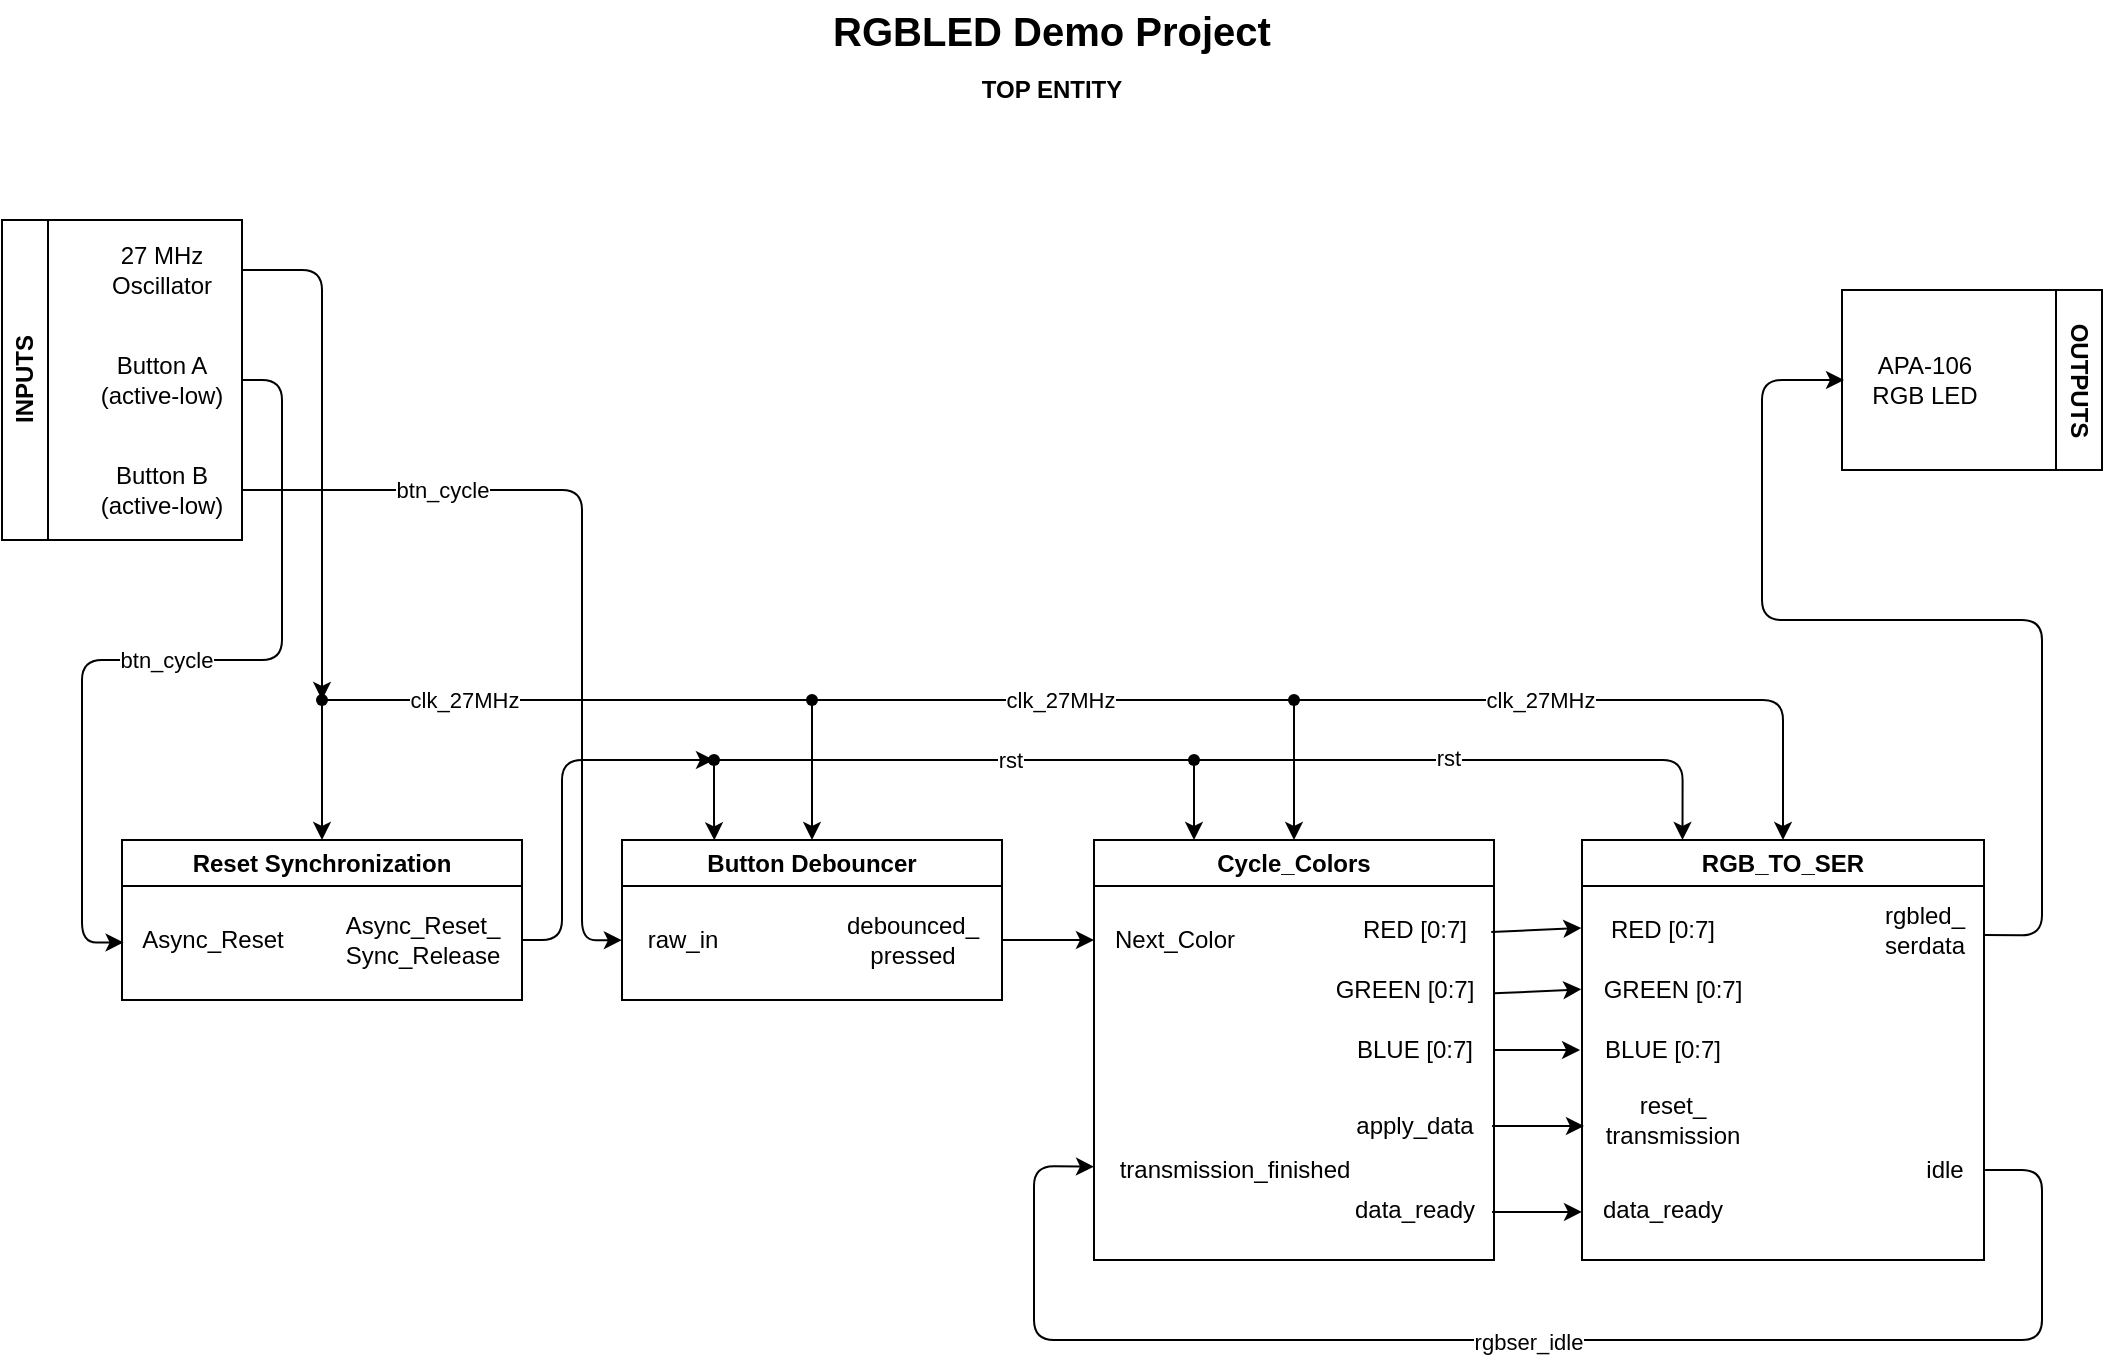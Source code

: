 <mxfile version="24.7.8" pages="2">
  <diagram name="Overview" id="TZPCC3-No-jTuxh3YWB2">
    <mxGraphModel dx="1885" dy="1131" grid="1" gridSize="10" guides="1" tooltips="1" connect="1" arrows="1" fold="1" page="1" pageScale="1" pageWidth="1169" pageHeight="827" math="0" shadow="0">
      <root>
        <mxCell id="0" />
        <mxCell id="1" parent="0" />
        <mxCell id="6H87eQIxSekjKdYWhaN0-1" value="RGB_TO_SER" style="swimlane;whiteSpace=wrap;html=1;" parent="1" vertex="1">
          <mxGeometry x="850" y="470" width="201" height="210" as="geometry">
            <mxRectangle x="414" y="250" width="120" height="30" as="alternateBounds" />
          </mxGeometry>
        </mxCell>
        <mxCell id="6H87eQIxSekjKdYWhaN0-2" value="RED [0:7]" style="text;html=1;align=center;verticalAlign=middle;resizable=0;points=[];autosize=1;strokeColor=none;fillColor=none;labelPosition=center;verticalLabelPosition=middle;textDirection=ltr;" parent="6H87eQIxSekjKdYWhaN0-1" vertex="1">
          <mxGeometry y="30" width="80" height="30" as="geometry" />
        </mxCell>
        <mxCell id="6H87eQIxSekjKdYWhaN0-3" value="GREEN [0:7]" style="text;html=1;align=center;verticalAlign=middle;resizable=0;points=[];autosize=1;strokeColor=none;fillColor=none;labelPosition=center;verticalLabelPosition=middle;textDirection=ltr;" parent="6H87eQIxSekjKdYWhaN0-1" vertex="1">
          <mxGeometry y="60" width="90" height="30" as="geometry" />
        </mxCell>
        <mxCell id="6H87eQIxSekjKdYWhaN0-4" value="BLUE [0:7]" style="text;html=1;align=center;verticalAlign=middle;resizable=0;points=[];autosize=1;strokeColor=none;fillColor=none;labelPosition=center;verticalLabelPosition=middle;textDirection=ltr;" parent="6H87eQIxSekjKdYWhaN0-1" vertex="1">
          <mxGeometry y="90" width="80" height="30" as="geometry" />
        </mxCell>
        <mxCell id="6H87eQIxSekjKdYWhaN0-5" value="idle" style="text;html=1;align=center;verticalAlign=middle;resizable=0;points=[];autosize=1;strokeColor=none;fillColor=none;" parent="6H87eQIxSekjKdYWhaN0-1" vertex="1">
          <mxGeometry x="161" y="150" width="40" height="30" as="geometry" />
        </mxCell>
        <mxCell id="6H87eQIxSekjKdYWhaN0-8" value="rgbled_&lt;br&gt;serdata" style="text;html=1;align=center;verticalAlign=middle;resizable=0;points=[];autosize=1;strokeColor=none;fillColor=none;" parent="6H87eQIxSekjKdYWhaN0-1" vertex="1">
          <mxGeometry x="141" y="25" width="60" height="40" as="geometry" />
        </mxCell>
        <mxCell id="6H87eQIxSekjKdYWhaN0-9" value="data_ready" style="text;html=1;align=center;verticalAlign=middle;resizable=0;points=[];autosize=1;strokeColor=none;fillColor=none;" parent="6H87eQIxSekjKdYWhaN0-1" vertex="1">
          <mxGeometry y="170" width="80" height="30" as="geometry" />
        </mxCell>
        <mxCell id="6H87eQIxSekjKdYWhaN0-18" value="reset_&lt;br&gt;transmission" style="text;html=1;align=center;verticalAlign=middle;resizable=0;points=[];autosize=1;strokeColor=none;fillColor=none;" parent="6H87eQIxSekjKdYWhaN0-1" vertex="1">
          <mxGeometry y="120" width="90" height="40" as="geometry" />
        </mxCell>
        <mxCell id="6H87eQIxSekjKdYWhaN0-11" value="" style="endArrow=classic;html=1;rounded=1;exitX=1.014;exitY=0.5;exitDx=0;exitDy=0;exitPerimeter=0;curved=0;entryX=0;entryY=0.444;entryDx=0;entryDy=0;entryPerimeter=0;" parent="1" source="6H87eQIxSekjKdYWhaN0-5" target="6H87eQIxSekjKdYWhaN0-20" edge="1">
          <mxGeometry width="50" height="50" relative="1" as="geometry">
            <mxPoint x="814" y="760" as="sourcePoint" />
            <mxPoint x="530" y="650" as="targetPoint" />
            <Array as="points">
              <mxPoint x="1080" y="635" />
              <mxPoint x="1080" y="720" />
              <mxPoint x="790" y="720" />
              <mxPoint x="576" y="720" />
              <mxPoint x="576" y="633" />
            </Array>
          </mxGeometry>
        </mxCell>
        <mxCell id="7Y_VkizRy4jslFJqb90A-33" value="rgbser_idle" style="edgeLabel;html=1;align=center;verticalAlign=middle;resizable=0;points=[];" parent="6H87eQIxSekjKdYWhaN0-11" vertex="1" connectable="0">
          <mxGeometry x="0.009" y="1" relative="1" as="geometry">
            <mxPoint as="offset" />
          </mxGeometry>
        </mxCell>
        <mxCell id="6H87eQIxSekjKdYWhaN0-12" value="Cycle_Colors" style="swimlane;whiteSpace=wrap;html=1;" parent="1" vertex="1">
          <mxGeometry x="606" y="470" width="200" height="210" as="geometry" />
        </mxCell>
        <mxCell id="6H87eQIxSekjKdYWhaN0-14" value="RED [0:7]" style="text;html=1;align=center;verticalAlign=middle;resizable=0;points=[];autosize=1;strokeColor=none;fillColor=none;labelPosition=center;verticalLabelPosition=middle;textDirection=ltr;" parent="6H87eQIxSekjKdYWhaN0-12" vertex="1">
          <mxGeometry x="120" y="30" width="80" height="30" as="geometry" />
        </mxCell>
        <mxCell id="6H87eQIxSekjKdYWhaN0-15" value="GREEN [0:7]" style="text;html=1;align=center;verticalAlign=middle;resizable=0;points=[];autosize=1;strokeColor=none;fillColor=none;labelPosition=center;verticalLabelPosition=middle;textDirection=ltr;" parent="6H87eQIxSekjKdYWhaN0-12" vertex="1">
          <mxGeometry x="110" y="60" width="90" height="30" as="geometry" />
        </mxCell>
        <mxCell id="6H87eQIxSekjKdYWhaN0-16" value="BLUE [0:7]" style="text;html=1;align=center;verticalAlign=middle;resizable=0;points=[];autosize=1;strokeColor=none;fillColor=none;labelPosition=center;verticalLabelPosition=middle;textDirection=ltr;" parent="6H87eQIxSekjKdYWhaN0-12" vertex="1">
          <mxGeometry x="120" y="90" width="80" height="30" as="geometry" />
        </mxCell>
        <mxCell id="6H87eQIxSekjKdYWhaN0-20" value="transmission_finished" style="text;html=1;align=center;verticalAlign=middle;resizable=0;points=[];autosize=1;strokeColor=none;fillColor=none;" parent="6H87eQIxSekjKdYWhaN0-12" vertex="1">
          <mxGeometry y="150" width="140" height="30" as="geometry" />
        </mxCell>
        <mxCell id="6H87eQIxSekjKdYWhaN0-22" value="data_ready" style="text;html=1;align=center;verticalAlign=middle;resizable=0;points=[];autosize=1;strokeColor=none;fillColor=none;" parent="6H87eQIxSekjKdYWhaN0-12" vertex="1">
          <mxGeometry x="120" y="170" width="80" height="30" as="geometry" />
        </mxCell>
        <mxCell id="6H87eQIxSekjKdYWhaN0-21" value="apply_data" style="text;html=1;align=center;verticalAlign=middle;resizable=0;points=[];autosize=1;strokeColor=none;fillColor=none;" parent="6H87eQIxSekjKdYWhaN0-12" vertex="1">
          <mxGeometry x="120" y="128" width="80" height="30" as="geometry" />
        </mxCell>
        <mxCell id="6H87eQIxSekjKdYWhaN0-28" value="Next_Color" style="text;html=1;align=center;verticalAlign=middle;resizable=0;points=[];autosize=1;strokeColor=none;fillColor=none;" parent="6H87eQIxSekjKdYWhaN0-12" vertex="1">
          <mxGeometry y="35" width="80" height="30" as="geometry" />
        </mxCell>
        <mxCell id="6H87eQIxSekjKdYWhaN0-23" value="" style="endArrow=classic;html=1;rounded=0;exitX=0.988;exitY=0.5;exitDx=0;exitDy=0;exitPerimeter=0;entryX=0.011;entryY=0.575;entryDx=0;entryDy=0;entryPerimeter=0;" parent="1" source="6H87eQIxSekjKdYWhaN0-21" target="6H87eQIxSekjKdYWhaN0-18" edge="1">
          <mxGeometry width="50" height="50" relative="1" as="geometry">
            <mxPoint x="784" y="640" as="sourcePoint" />
            <mxPoint x="834" y="590" as="targetPoint" />
          </mxGeometry>
        </mxCell>
        <mxCell id="6H87eQIxSekjKdYWhaN0-24" value="" style="endArrow=classic;html=1;rounded=0;exitX=0.988;exitY=0.533;exitDx=0;exitDy=0;exitPerimeter=0;entryX=0;entryY=0.533;entryDx=0;entryDy=0;entryPerimeter=0;" parent="1" source="6H87eQIxSekjKdYWhaN0-22" target="6H87eQIxSekjKdYWhaN0-9" edge="1">
          <mxGeometry width="50" height="50" relative="1" as="geometry">
            <mxPoint x="784" y="640" as="sourcePoint" />
            <mxPoint x="834" y="590" as="targetPoint" />
          </mxGeometry>
        </mxCell>
        <mxCell id="6H87eQIxSekjKdYWhaN0-25" value="" style="endArrow=classic;html=1;rounded=0;exitX=1;exitY=0.5;exitDx=0;exitDy=0;exitPerimeter=0;entryX=-0.012;entryY=0.5;entryDx=0;entryDy=0;entryPerimeter=0;" parent="1" source="6H87eQIxSekjKdYWhaN0-16" target="6H87eQIxSekjKdYWhaN0-4" edge="1">
          <mxGeometry width="50" height="50" relative="1" as="geometry">
            <mxPoint x="784" y="640" as="sourcePoint" />
            <mxPoint x="834" y="590" as="targetPoint" />
          </mxGeometry>
        </mxCell>
        <mxCell id="6H87eQIxSekjKdYWhaN0-42" value="RGBLED Demo Project" style="text;html=1;align=center;verticalAlign=middle;whiteSpace=wrap;rounded=0;fontSize=20;fontStyle=1" parent="1" vertex="1">
          <mxGeometry x="385" y="50" width="400" height="30" as="geometry" />
        </mxCell>
        <mxCell id="4IcSpwUlbW-wlwJOj5Vf-1" value="TOP ENTITY" style="text;html=1;align=center;verticalAlign=middle;whiteSpace=wrap;rounded=0;fontStyle=1" parent="1" vertex="1">
          <mxGeometry x="525" y="80" width="120" height="30" as="geometry" />
        </mxCell>
        <mxCell id="4IcSpwUlbW-wlwJOj5Vf-6" value="Reset Synchronization" style="swimlane;whiteSpace=wrap;html=1;" parent="1" vertex="1">
          <mxGeometry x="120" y="470" width="200" height="80" as="geometry" />
        </mxCell>
        <mxCell id="4IcSpwUlbW-wlwJOj5Vf-7" value="Async_Reset_&lt;br&gt;Sync_Release" style="text;html=1;align=center;verticalAlign=middle;resizable=0;points=[];autosize=1;strokeColor=none;fillColor=none;" parent="4IcSpwUlbW-wlwJOj5Vf-6" vertex="1">
          <mxGeometry x="100" y="30" width="100" height="40" as="geometry" />
        </mxCell>
        <mxCell id="4IcSpwUlbW-wlwJOj5Vf-8" value="Async_Reset" style="text;html=1;align=center;verticalAlign=middle;resizable=0;points=[];autosize=1;strokeColor=none;fillColor=none;" parent="4IcSpwUlbW-wlwJOj5Vf-6" vertex="1">
          <mxGeometry y="35" width="90" height="30" as="geometry" />
        </mxCell>
        <mxCell id="4IcSpwUlbW-wlwJOj5Vf-9" value="Button Debouncer" style="swimlane;whiteSpace=wrap;html=1;" parent="1" vertex="1">
          <mxGeometry x="370" y="470" width="190" height="80" as="geometry" />
        </mxCell>
        <mxCell id="7Y_VkizRy4jslFJqb90A-3" value="raw_in" style="text;html=1;align=center;verticalAlign=middle;resizable=0;points=[];autosize=1;strokeColor=none;fillColor=none;" parent="4IcSpwUlbW-wlwJOj5Vf-9" vertex="1">
          <mxGeometry y="35" width="60" height="30" as="geometry" />
        </mxCell>
        <mxCell id="7Y_VkizRy4jslFJqb90A-4" value="debounced_&lt;br&gt;pressed" style="text;html=1;align=center;verticalAlign=middle;resizable=0;points=[];autosize=1;strokeColor=none;fillColor=none;" parent="4IcSpwUlbW-wlwJOj5Vf-9" vertex="1">
          <mxGeometry x="100" y="30" width="90" height="40" as="geometry" />
        </mxCell>
        <mxCell id="4IcSpwUlbW-wlwJOj5Vf-12" value="" style="endArrow=classic;html=1;rounded=0;exitX=0.983;exitY=0.533;exitDx=0;exitDy=0;exitPerimeter=0;entryX=-0.004;entryY=0.467;entryDx=0;entryDy=0;entryPerimeter=0;" parent="1" source="6H87eQIxSekjKdYWhaN0-14" target="6H87eQIxSekjKdYWhaN0-2" edge="1">
          <mxGeometry width="50" height="50" relative="1" as="geometry">
            <mxPoint x="840" y="420" as="sourcePoint" />
            <mxPoint x="890" y="370" as="targetPoint" />
          </mxGeometry>
        </mxCell>
        <mxCell id="4IcSpwUlbW-wlwJOj5Vf-13" value="" style="endArrow=classic;html=1;rounded=0;exitX=1;exitY=0.556;exitDx=0;exitDy=0;exitPerimeter=0;entryX=-0.004;entryY=0.489;entryDx=0;entryDy=0;entryPerimeter=0;" parent="1" source="6H87eQIxSekjKdYWhaN0-15" target="6H87eQIxSekjKdYWhaN0-3" edge="1">
          <mxGeometry width="50" height="50" relative="1" as="geometry">
            <mxPoint x="840" y="420" as="sourcePoint" />
            <mxPoint x="890" y="370" as="targetPoint" />
          </mxGeometry>
        </mxCell>
        <mxCell id="4IcSpwUlbW-wlwJOj5Vf-18" value="" style="edgeStyle=orthogonalEdgeStyle;rounded=0;orthogonalLoop=1;jettySize=auto;html=1;entryX=0.5;entryY=0;entryDx=0;entryDy=0;" parent="1" source="4IcSpwUlbW-wlwJOj5Vf-14" target="4IcSpwUlbW-wlwJOj5Vf-6" edge="1">
          <mxGeometry relative="1" as="geometry" />
        </mxCell>
        <mxCell id="4IcSpwUlbW-wlwJOj5Vf-14" value="" style="shape=waypoint;sketch=0;fillStyle=solid;size=6;pointerEvents=1;points=[];fillColor=none;resizable=0;rotatable=0;perimeter=centerPerimeter;snapToPoint=1;" parent="1" vertex="1">
          <mxGeometry x="210" y="390" width="20" height="20" as="geometry" />
        </mxCell>
        <mxCell id="o_4VZ-dX7rmtP_VR1m0U-1" style="edgeStyle=orthogonalEdgeStyle;rounded=0;orthogonalLoop=1;jettySize=auto;html=1;" edge="1" parent="1" source="7Y_VkizRy4jslFJqb90A-4" target="6H87eQIxSekjKdYWhaN0-28">
          <mxGeometry relative="1" as="geometry" />
        </mxCell>
        <mxCell id="o_4VZ-dX7rmtP_VR1m0U-15" style="edgeStyle=orthogonalEdgeStyle;rounded=0;orthogonalLoop=1;jettySize=auto;html=1;entryX=0.5;entryY=0;entryDx=0;entryDy=0;" edge="1" parent="1" source="o_4VZ-dX7rmtP_VR1m0U-2" target="4IcSpwUlbW-wlwJOj5Vf-9">
          <mxGeometry relative="1" as="geometry" />
        </mxCell>
        <mxCell id="o_4VZ-dX7rmtP_VR1m0U-2" value="" style="shape=waypoint;sketch=0;fillStyle=solid;size=6;pointerEvents=1;points=[];fillColor=none;resizable=0;rotatable=0;perimeter=centerPerimeter;snapToPoint=1;" vertex="1" parent="1">
          <mxGeometry x="455" y="390" width="20" height="20" as="geometry" />
        </mxCell>
        <mxCell id="o_4VZ-dX7rmtP_VR1m0U-14" style="edgeStyle=orthogonalEdgeStyle;rounded=0;orthogonalLoop=1;jettySize=auto;html=1;entryX=0.5;entryY=0;entryDx=0;entryDy=0;" edge="1" parent="1" source="o_4VZ-dX7rmtP_VR1m0U-5" target="6H87eQIxSekjKdYWhaN0-12">
          <mxGeometry relative="1" as="geometry" />
        </mxCell>
        <mxCell id="o_4VZ-dX7rmtP_VR1m0U-22" style="edgeStyle=orthogonalEdgeStyle;rounded=1;orthogonalLoop=1;jettySize=auto;html=1;entryX=0.5;entryY=0;entryDx=0;entryDy=0;curved=0;" edge="1" parent="1" source="o_4VZ-dX7rmtP_VR1m0U-5" target="6H87eQIxSekjKdYWhaN0-1">
          <mxGeometry relative="1" as="geometry">
            <Array as="points">
              <mxPoint x="950" y="400" />
            </Array>
          </mxGeometry>
        </mxCell>
        <mxCell id="o_4VZ-dX7rmtP_VR1m0U-26" value="clk_27MHz" style="edgeLabel;html=1;align=center;verticalAlign=middle;resizable=0;points=[];" vertex="1" connectable="0" parent="o_4VZ-dX7rmtP_VR1m0U-22">
          <mxGeometry x="-0.217" relative="1" as="geometry">
            <mxPoint as="offset" />
          </mxGeometry>
        </mxCell>
        <mxCell id="o_4VZ-dX7rmtP_VR1m0U-5" value="" style="shape=waypoint;sketch=0;fillStyle=solid;size=6;pointerEvents=1;points=[];fillColor=none;resizable=0;rotatable=0;perimeter=centerPerimeter;snapToPoint=1;" vertex="1" parent="1">
          <mxGeometry x="696" y="390" width="20" height="20" as="geometry" />
        </mxCell>
        <mxCell id="o_4VZ-dX7rmtP_VR1m0U-9" value="" style="endArrow=none;html=1;rounded=0;exitX=0.7;exitY=0.5;exitDx=0;exitDy=0;exitPerimeter=0;entryX=0.33;entryY=0.46;entryDx=0;entryDy=0;entryPerimeter=0;" edge="1" parent="1" source="4IcSpwUlbW-wlwJOj5Vf-14" target="o_4VZ-dX7rmtP_VR1m0U-2">
          <mxGeometry width="50" height="50" relative="1" as="geometry">
            <mxPoint x="186" y="450" as="sourcePoint" />
            <mxPoint x="236" y="400" as="targetPoint" />
          </mxGeometry>
        </mxCell>
        <mxCell id="o_4VZ-dX7rmtP_VR1m0U-24" value="clk_27MHz" style="edgeLabel;html=1;align=center;verticalAlign=middle;resizable=0;points=[];" vertex="1" connectable="0" parent="o_4VZ-dX7rmtP_VR1m0U-9">
          <mxGeometry x="-0.073" y="-1" relative="1" as="geometry">
            <mxPoint x="-43" y="-1" as="offset" />
          </mxGeometry>
        </mxCell>
        <mxCell id="o_4VZ-dX7rmtP_VR1m0U-10" value="" style="endArrow=none;html=1;rounded=0;entryX=0.621;entryY=0.279;entryDx=0;entryDy=0;entryPerimeter=0;" edge="1" parent="1" source="o_4VZ-dX7rmtP_VR1m0U-2" target="o_4VZ-dX7rmtP_VR1m0U-5">
          <mxGeometry width="50" height="50" relative="1" as="geometry">
            <mxPoint x="576" y="450" as="sourcePoint" />
            <mxPoint x="626" y="400" as="targetPoint" />
          </mxGeometry>
        </mxCell>
        <mxCell id="o_4VZ-dX7rmtP_VR1m0U-25" value="clk" style="edgeLabel;html=1;align=center;verticalAlign=middle;resizable=0;points=[];" vertex="1" connectable="0" parent="o_4VZ-dX7rmtP_VR1m0U-10">
          <mxGeometry x="0.001" relative="1" as="geometry">
            <mxPoint as="offset" />
          </mxGeometry>
        </mxCell>
        <mxCell id="o_4VZ-dX7rmtP_VR1m0U-49" value="clk_27MHz" style="edgeLabel;html=1;align=center;verticalAlign=middle;resizable=0;points=[];" vertex="1" connectable="0" parent="o_4VZ-dX7rmtP_VR1m0U-10">
          <mxGeometry x="0.024" relative="1" as="geometry">
            <mxPoint as="offset" />
          </mxGeometry>
        </mxCell>
        <mxCell id="o_4VZ-dX7rmtP_VR1m0U-16" value="INPUTS" style="swimlane;horizontal=0;whiteSpace=wrap;html=1;" vertex="1" parent="1">
          <mxGeometry x="60" y="160" width="120" height="160" as="geometry" />
        </mxCell>
        <mxCell id="o_4VZ-dX7rmtP_VR1m0U-17" value="27 MHz&lt;br&gt;Oscillator" style="text;html=1;align=center;verticalAlign=middle;whiteSpace=wrap;rounded=0;" vertex="1" parent="o_4VZ-dX7rmtP_VR1m0U-16">
          <mxGeometry x="40" y="10" width="80" height="30" as="geometry" />
        </mxCell>
        <mxCell id="o_4VZ-dX7rmtP_VR1m0U-18" value="Button B&lt;br&gt;(active-low)" style="text;html=1;align=center;verticalAlign=middle;whiteSpace=wrap;rounded=0;" vertex="1" parent="o_4VZ-dX7rmtP_VR1m0U-16">
          <mxGeometry x="40" y="120" width="80" height="30" as="geometry" />
        </mxCell>
        <mxCell id="o_4VZ-dX7rmtP_VR1m0U-19" value="Button A&lt;br&gt;(active-low)" style="text;html=1;align=center;verticalAlign=middle;whiteSpace=wrap;rounded=0;" vertex="1" parent="o_4VZ-dX7rmtP_VR1m0U-16">
          <mxGeometry x="40" y="65" width="80" height="30" as="geometry" />
        </mxCell>
        <mxCell id="o_4VZ-dX7rmtP_VR1m0U-20" value="OUTPUTS" style="swimlane;horizontal=0;whiteSpace=wrap;html=1;rotation=-180;" vertex="1" parent="1">
          <mxGeometry x="980" y="195" width="130" height="90" as="geometry" />
        </mxCell>
        <mxCell id="o_4VZ-dX7rmtP_VR1m0U-21" value="APA-106&lt;br&gt;RGB LED" style="text;html=1;align=center;verticalAlign=middle;resizable=0;points=[];autosize=1;strokeColor=none;fillColor=none;" vertex="1" parent="o_4VZ-dX7rmtP_VR1m0U-20">
          <mxGeometry x="1" y="25" width="80" height="40" as="geometry" />
        </mxCell>
        <mxCell id="o_4VZ-dX7rmtP_VR1m0U-23" style="edgeStyle=orthogonalEdgeStyle;rounded=1;orthogonalLoop=1;jettySize=auto;html=1;endArrow=classic;endFill=1;curved=0;" edge="1" parent="1" source="4IcSpwUlbW-wlwJOj5Vf-7" target="o_4VZ-dX7rmtP_VR1m0U-30">
          <mxGeometry relative="1" as="geometry">
            <mxPoint x="346" y="440" as="targetPoint" />
            <Array as="points">
              <mxPoint x="340" y="520" />
              <mxPoint x="340" y="430" />
            </Array>
          </mxGeometry>
        </mxCell>
        <mxCell id="o_4VZ-dX7rmtP_VR1m0U-34" style="edgeStyle=orthogonalEdgeStyle;rounded=0;orthogonalLoop=1;jettySize=auto;html=1;endArrow=none;endFill=0;" edge="1" parent="1" source="o_4VZ-dX7rmtP_VR1m0U-30" target="o_4VZ-dX7rmtP_VR1m0U-35">
          <mxGeometry relative="1" as="geometry">
            <mxPoint x="546.0" y="430" as="targetPoint" />
          </mxGeometry>
        </mxCell>
        <mxCell id="o_4VZ-dX7rmtP_VR1m0U-41" value="rst" style="edgeLabel;html=1;align=center;verticalAlign=middle;resizable=0;points=[];" vertex="1" connectable="0" parent="o_4VZ-dX7rmtP_VR1m0U-34">
          <mxGeometry x="0.235" relative="1" as="geometry">
            <mxPoint as="offset" />
          </mxGeometry>
        </mxCell>
        <mxCell id="o_4VZ-dX7rmtP_VR1m0U-30" value="" style="shape=waypoint;sketch=0;fillStyle=solid;size=6;pointerEvents=1;points=[];fillColor=none;resizable=0;rotatable=0;perimeter=centerPerimeter;snapToPoint=1;" vertex="1" parent="1">
          <mxGeometry x="406" y="420" width="20" height="20" as="geometry" />
        </mxCell>
        <mxCell id="o_4VZ-dX7rmtP_VR1m0U-31" style="edgeStyle=orthogonalEdgeStyle;rounded=0;orthogonalLoop=1;jettySize=auto;html=1;entryX=0.243;entryY=0.002;entryDx=0;entryDy=0;entryPerimeter=0;" edge="1" parent="1" source="o_4VZ-dX7rmtP_VR1m0U-30" target="4IcSpwUlbW-wlwJOj5Vf-9">
          <mxGeometry relative="1" as="geometry" />
        </mxCell>
        <mxCell id="o_4VZ-dX7rmtP_VR1m0U-36" style="edgeStyle=orthogonalEdgeStyle;rounded=0;orthogonalLoop=1;jettySize=auto;html=1;entryX=0.25;entryY=0;entryDx=0;entryDy=0;" edge="1" parent="1" source="o_4VZ-dX7rmtP_VR1m0U-35" target="6H87eQIxSekjKdYWhaN0-12">
          <mxGeometry relative="1" as="geometry" />
        </mxCell>
        <mxCell id="o_4VZ-dX7rmtP_VR1m0U-40" style="edgeStyle=orthogonalEdgeStyle;rounded=1;orthogonalLoop=1;jettySize=auto;html=1;entryX=0.25;entryY=0;entryDx=0;entryDy=0;curved=0;" edge="1" parent="1" source="o_4VZ-dX7rmtP_VR1m0U-35" target="6H87eQIxSekjKdYWhaN0-1">
          <mxGeometry relative="1" as="geometry" />
        </mxCell>
        <mxCell id="o_4VZ-dX7rmtP_VR1m0U-42" value="rst" style="edgeLabel;html=1;align=center;verticalAlign=middle;resizable=0;points=[];" vertex="1" connectable="0" parent="o_4VZ-dX7rmtP_VR1m0U-40">
          <mxGeometry x="-0.108" y="1" relative="1" as="geometry">
            <mxPoint as="offset" />
          </mxGeometry>
        </mxCell>
        <mxCell id="o_4VZ-dX7rmtP_VR1m0U-35" value="" style="shape=waypoint;sketch=0;fillStyle=solid;size=6;pointerEvents=1;points=[];fillColor=none;resizable=0;rotatable=0;perimeter=centerPerimeter;snapToPoint=1;" vertex="1" parent="1">
          <mxGeometry x="646" y="420" width="20" height="20" as="geometry" />
        </mxCell>
        <mxCell id="o_4VZ-dX7rmtP_VR1m0U-44" style="edgeStyle=orthogonalEdgeStyle;rounded=1;orthogonalLoop=1;jettySize=auto;html=1;exitX=1;exitY=0.564;exitDx=0;exitDy=0;exitPerimeter=0;curved=0;" edge="1" parent="1" source="6H87eQIxSekjKdYWhaN0-8" target="o_4VZ-dX7rmtP_VR1m0U-21">
          <mxGeometry relative="1" as="geometry">
            <Array as="points">
              <mxPoint x="1080" y="518" />
              <mxPoint x="1080" y="360" />
              <mxPoint x="940" y="360" />
              <mxPoint x="940" y="240" />
            </Array>
          </mxGeometry>
        </mxCell>
        <mxCell id="o_4VZ-dX7rmtP_VR1m0U-45" style="edgeStyle=orthogonalEdgeStyle;rounded=1;orthogonalLoop=1;jettySize=auto;html=1;entryX=0.009;entryY=0.541;entryDx=0;entryDy=0;entryPerimeter=0;exitX=1;exitY=0.5;exitDx=0;exitDy=0;curved=0;" edge="1" parent="1" source="o_4VZ-dX7rmtP_VR1m0U-19" target="4IcSpwUlbW-wlwJOj5Vf-8">
          <mxGeometry relative="1" as="geometry" />
        </mxCell>
        <mxCell id="o_4VZ-dX7rmtP_VR1m0U-48" value="btn_cycle" style="edgeLabel;html=1;align=center;verticalAlign=middle;resizable=0;points=[];" vertex="1" connectable="0" parent="o_4VZ-dX7rmtP_VR1m0U-45">
          <mxGeometry x="0.035" relative="1" as="geometry">
            <mxPoint as="offset" />
          </mxGeometry>
        </mxCell>
        <mxCell id="o_4VZ-dX7rmtP_VR1m0U-46" style="edgeStyle=orthogonalEdgeStyle;rounded=1;orthogonalLoop=1;jettySize=auto;html=1;entryX=-0.001;entryY=0.503;entryDx=0;entryDy=0;entryPerimeter=0;curved=0;" edge="1" parent="1" source="o_4VZ-dX7rmtP_VR1m0U-18" target="7Y_VkizRy4jslFJqb90A-3">
          <mxGeometry relative="1" as="geometry">
            <Array as="points">
              <mxPoint x="350" y="295" />
              <mxPoint x="350" y="520" />
            </Array>
          </mxGeometry>
        </mxCell>
        <mxCell id="o_4VZ-dX7rmtP_VR1m0U-47" value="btn_cycle" style="edgeLabel;html=1;align=center;verticalAlign=middle;resizable=0;points=[];" vertex="1" connectable="0" parent="o_4VZ-dX7rmtP_VR1m0U-46">
          <mxGeometry x="-0.629" relative="1" as="geometry">
            <mxPoint x="23" as="offset" />
          </mxGeometry>
        </mxCell>
        <mxCell id="o_4VZ-dX7rmtP_VR1m0U-43" style="edgeStyle=orthogonalEdgeStyle;rounded=1;orthogonalLoop=1;jettySize=auto;html=1;curved=0;entryX=0.389;entryY=0.402;entryDx=0;entryDy=0;entryPerimeter=0;" edge="1" parent="1" source="o_4VZ-dX7rmtP_VR1m0U-17" target="4IcSpwUlbW-wlwJOj5Vf-14">
          <mxGeometry relative="1" as="geometry">
            <mxPoint x="200" y="400" as="targetPoint" />
          </mxGeometry>
        </mxCell>
      </root>
    </mxGraphModel>
  </diagram>
  <diagram id="5EajsLjRlOHM1Ikdp5V-" name="ASMD-Chart RGB_TO_SER">
    <mxGraphModel dx="956" dy="589" grid="1" gridSize="10" guides="1" tooltips="1" connect="1" arrows="1" fold="1" page="1" pageScale="1" pageWidth="827" pageHeight="1169" math="0" shadow="0">
      <root>
        <mxCell id="0" />
        <mxCell id="1" parent="0" />
        <mxCell id="UJ3b-ZAL2JLB19XaS6m1-1" value="" style="swimlane;startSize=0;" parent="1" vertex="1">
          <mxGeometry x="100" y="280" width="320" height="290" as="geometry" />
        </mxCell>
        <mxCell id="UJ3b-ZAL2JLB19XaS6m1-2" value="" style="edgeStyle=orthogonalEdgeStyle;rounded=0;orthogonalLoop=1;jettySize=auto;html=1;" parent="UJ3b-ZAL2JLB19XaS6m1-1" source="UJ3b-ZAL2JLB19XaS6m1-3" target="UJ3b-ZAL2JLB19XaS6m1-6" edge="1">
          <mxGeometry relative="1" as="geometry" />
        </mxCell>
        <mxCell id="UJ3b-ZAL2JLB19XaS6m1-3" value="idle &lt;= 1&#xa;BIT_COUNT ← 23&#xa;rgbled_serdata &lt;= 0" style="rounded=0;whiteSpace=wrap;html=1;" parent="UJ3b-ZAL2JLB19XaS6m1-1" vertex="1">
          <mxGeometry x="20" y="20" width="140" height="50" as="geometry" />
        </mxCell>
        <mxCell id="UJ3b-ZAL2JLB19XaS6m1-4" value="" style="edgeStyle=orthogonalEdgeStyle;rounded=0;orthogonalLoop=1;jettySize=auto;html=1;" parent="UJ3b-ZAL2JLB19XaS6m1-1" source="UJ3b-ZAL2JLB19XaS6m1-6" target="UJ3b-ZAL2JLB19XaS6m1-9" edge="1">
          <mxGeometry relative="1" as="geometry" />
        </mxCell>
        <mxCell id="UJ3b-ZAL2JLB19XaS6m1-5" style="edgeStyle=orthogonalEdgeStyle;rounded=0;orthogonalLoop=1;jettySize=auto;html=1;exitX=1;exitY=0.5;exitDx=0;exitDy=0;entryX=0;entryY=0.5;entryDx=0;entryDy=0;" parent="UJ3b-ZAL2JLB19XaS6m1-1" source="UJ3b-ZAL2JLB19XaS6m1-6" edge="1">
          <mxGeometry relative="1" as="geometry">
            <mxPoint x="190" y="110" as="targetPoint" />
          </mxGeometry>
        </mxCell>
        <mxCell id="UJ3b-ZAL2JLB19XaS6m1-6" value="send_reset&lt;br&gt;= 1?" style="shape=hexagon;perimeter=hexagonPerimeter2;whiteSpace=wrap;html=1;fixedSize=1;" parent="UJ3b-ZAL2JLB19XaS6m1-1" vertex="1">
          <mxGeometry x="20" y="90" width="140" height="40" as="geometry" />
        </mxCell>
        <mxCell id="UJ3b-ZAL2JLB19XaS6m1-7" style="edgeStyle=orthogonalEdgeStyle;rounded=0;orthogonalLoop=1;jettySize=auto;html=1;curved=0;" parent="UJ3b-ZAL2JLB19XaS6m1-1" source="UJ3b-ZAL2JLB19XaS6m1-9" edge="1">
          <mxGeometry relative="1" as="geometry">
            <mxPoint x="90" y="-20" as="targetPoint" />
            <Array as="points">
              <mxPoint x="-20" y="180" />
              <mxPoint x="-20" y="-20" />
            </Array>
          </mxGeometry>
        </mxCell>
        <mxCell id="UJ3b-ZAL2JLB19XaS6m1-8" value="" style="edgeStyle=orthogonalEdgeStyle;rounded=0;orthogonalLoop=1;jettySize=auto;html=1;" parent="UJ3b-ZAL2JLB19XaS6m1-1" source="UJ3b-ZAL2JLB19XaS6m1-9" edge="1">
          <mxGeometry relative="1" as="geometry">
            <mxPoint x="90.029" y="230" as="targetPoint" />
          </mxGeometry>
        </mxCell>
        <mxCell id="UJ3b-ZAL2JLB19XaS6m1-9" value="send_data = 1?" style="shape=hexagon;perimeter=hexagonPerimeter2;whiteSpace=wrap;html=1;fixedSize=1;" parent="UJ3b-ZAL2JLB19XaS6m1-1" vertex="1">
          <mxGeometry x="20" y="160" width="140" height="40" as="geometry" />
        </mxCell>
        <mxCell id="UJ3b-ZAL2JLB19XaS6m1-10" value="F" style="text;html=1;align=center;verticalAlign=middle;resizable=0;points=[];autosize=1;strokeColor=none;fillColor=none;" parent="UJ3b-ZAL2JLB19XaS6m1-1" vertex="1">
          <mxGeometry x="83" y="125" width="30" height="30" as="geometry" />
        </mxCell>
        <mxCell id="UJ3b-ZAL2JLB19XaS6m1-11" value="IDLE" style="text;html=1;align=center;verticalAlign=middle;resizable=0;points=[];autosize=1;strokeColor=none;fillColor=none;fontStyle=2" parent="UJ3b-ZAL2JLB19XaS6m1-1" vertex="1">
          <mxGeometry x="-7" y="-6" width="50" height="30" as="geometry" />
        </mxCell>
        <mxCell id="UJ3b-ZAL2JLB19XaS6m1-12" value="F" style="text;html=1;align=center;verticalAlign=middle;resizable=0;points=[];autosize=1;strokeColor=none;fillColor=none;" parent="UJ3b-ZAL2JLB19XaS6m1-1" vertex="1">
          <mxGeometry x="4" y="157" width="30" height="30" as="geometry" />
        </mxCell>
        <mxCell id="UJ3b-ZAL2JLB19XaS6m1-13" value="T" style="text;html=1;align=center;verticalAlign=middle;resizable=0;points=[];autosize=1;strokeColor=none;fillColor=none;" parent="UJ3b-ZAL2JLB19XaS6m1-1" vertex="1">
          <mxGeometry x="148" y="87" width="30" height="30" as="geometry" />
        </mxCell>
        <mxCell id="UJ3b-ZAL2JLB19XaS6m1-16" value="T" style="text;html=1;align=center;verticalAlign=middle;resizable=0;points=[];autosize=1;strokeColor=none;fillColor=none;" parent="UJ3b-ZAL2JLB19XaS6m1-1" vertex="1">
          <mxGeometry x="83" y="195" width="30" height="30" as="geometry" />
        </mxCell>
        <mxCell id="kAv03ZzTOhL-WwBPpMOW-7" value="CYCLE_DLY_CNT&#xa;← 50&#39;000 ns" style="rounded=1;whiteSpace=wrap;html=1;" parent="UJ3b-ZAL2JLB19XaS6m1-1" vertex="1">
          <mxGeometry x="190" y="90" width="110" height="40" as="geometry" />
        </mxCell>
        <mxCell id="kAv03ZzTOhL-WwBPpMOW-8" value="DATA&#xa;← RED, GREEN, BLUE" style="rounded=1;whiteSpace=wrap;html=1;" parent="UJ3b-ZAL2JLB19XaS6m1-1" vertex="1">
          <mxGeometry x="20" y="230" width="140" height="40" as="geometry" />
        </mxCell>
        <mxCell id="UJ3b-ZAL2JLB19XaS6m1-17" style="edgeStyle=orthogonalEdgeStyle;rounded=0;orthogonalLoop=1;jettySize=auto;html=1;exitX=0.55;exitY=0.95;exitDx=0;exitDy=0;exitPerimeter=0;entryX=0.5;entryY=0;entryDx=0;entryDy=0;" parent="1" source="UJ3b-ZAL2JLB19XaS6m1-18" target="UJ3b-ZAL2JLB19XaS6m1-3" edge="1">
          <mxGeometry relative="1" as="geometry" />
        </mxCell>
        <mxCell id="UJ3b-ZAL2JLB19XaS6m1-18" value="reset = 1?&lt;br&gt;(POR)" style="ellipse;shape=cloud;whiteSpace=wrap;html=1;" parent="1" vertex="1">
          <mxGeometry x="130" y="170" width="110" height="70" as="geometry" />
        </mxCell>
        <mxCell id="UJ3b-ZAL2JLB19XaS6m1-19" value="" style="swimlane;startSize=0;" parent="1" vertex="1">
          <mxGeometry x="100" y="880" width="300" height="220" as="geometry" />
        </mxCell>
        <mxCell id="kAv03ZzTOhL-WwBPpMOW-21" style="edgeStyle=orthogonalEdgeStyle;rounded=0;orthogonalLoop=1;jettySize=auto;html=1;exitX=0.5;exitY=1;exitDx=0;exitDy=0;entryX=0.5;entryY=0;entryDx=0;entryDy=0;" parent="UJ3b-ZAL2JLB19XaS6m1-19" source="UJ3b-ZAL2JLB19XaS6m1-21" target="UJ3b-ZAL2JLB19XaS6m1-22" edge="1">
          <mxGeometry relative="1" as="geometry" />
        </mxCell>
        <mxCell id="UJ3b-ZAL2JLB19XaS6m1-21" value="rgbled_serdata &amp;lt;= 1" style="rounded=0;whiteSpace=wrap;html=1;" parent="UJ3b-ZAL2JLB19XaS6m1-19" vertex="1">
          <mxGeometry x="30" y="20" width="240" height="40" as="geometry" />
        </mxCell>
        <mxCell id="UmKAoUiIP5KRZT6Q7rZ9-7" style="edgeStyle=orthogonalEdgeStyle;rounded=0;orthogonalLoop=1;jettySize=auto;html=1;exitX=0.5;exitY=1;exitDx=0;exitDy=0;entryX=0.5;entryY=0;entryDx=0;entryDy=0;" edge="1" parent="UJ3b-ZAL2JLB19XaS6m1-19" source="UJ3b-ZAL2JLB19XaS6m1-22" target="UmKAoUiIP5KRZT6Q7rZ9-6">
          <mxGeometry relative="1" as="geometry" />
        </mxCell>
        <mxCell id="UJ3b-ZAL2JLB19XaS6m1-22" value="CYCLE_DLY_CNT&amp;nbsp;= 0?" style="shape=hexagon;perimeter=hexagonPerimeter2;whiteSpace=wrap;html=1;fixedSize=1;" parent="UJ3b-ZAL2JLB19XaS6m1-19" vertex="1">
          <mxGeometry x="70" y="90" width="160" height="40" as="geometry" />
        </mxCell>
        <mxCell id="UJ3b-ZAL2JLB19XaS6m1-20" value="WAIT_BIT_HIGH" style="text;html=1;align=center;verticalAlign=middle;resizable=0;points=[];autosize=1;strokeColor=none;fillColor=none;fontStyle=2" parent="UJ3b-ZAL2JLB19XaS6m1-19" vertex="1">
          <mxGeometry x="-11" y="-6" width="120" height="30" as="geometry" />
        </mxCell>
        <mxCell id="kAv03ZzTOhL-WwBPpMOW-22" value="F" style="text;html=1;align=center;verticalAlign=middle;resizable=0;points=[];autosize=1;strokeColor=none;fillColor=none;" parent="UJ3b-ZAL2JLB19XaS6m1-19" vertex="1">
          <mxGeometry x="142" y="124" width="30" height="30" as="geometry" />
        </mxCell>
        <mxCell id="kAv03ZzTOhL-WwBPpMOW-51" value="T" style="text;html=1;align=center;verticalAlign=middle;resizable=0;points=[];autosize=1;strokeColor=none;fillColor=none;" parent="UJ3b-ZAL2JLB19XaS6m1-19" vertex="1">
          <mxGeometry x="218" y="88" width="30" height="30" as="geometry" />
        </mxCell>
        <mxCell id="UmKAoUiIP5KRZT6Q7rZ9-8" style="edgeStyle=orthogonalEdgeStyle;rounded=0;orthogonalLoop=1;jettySize=auto;html=1;exitX=0;exitY=0.5;exitDx=0;exitDy=0;" edge="1" parent="UJ3b-ZAL2JLB19XaS6m1-19" source="UmKAoUiIP5KRZT6Q7rZ9-6">
          <mxGeometry relative="1" as="geometry">
            <mxPoint x="150" y="-20" as="targetPoint" />
            <Array as="points">
              <mxPoint x="-20" y="180" />
              <mxPoint x="-20" y="-20" />
            </Array>
          </mxGeometry>
        </mxCell>
        <mxCell id="UmKAoUiIP5KRZT6Q7rZ9-6" value="CYCLE_DLY_CNT&amp;nbsp;← CYCLE_DLY_CNT - 1" style="rounded=1;whiteSpace=wrap;html=1;" vertex="1" parent="UJ3b-ZAL2JLB19XaS6m1-19">
          <mxGeometry x="30" y="160" width="240" height="40" as="geometry" />
        </mxCell>
        <mxCell id="UJ3b-ZAL2JLB19XaS6m1-23" value="" style="swimlane;startSize=0;" parent="1" vertex="1">
          <mxGeometry x="100" y="610" width="300" height="230" as="geometry" />
        </mxCell>
        <mxCell id="kAv03ZzTOhL-WwBPpMOW-10" style="edgeStyle=orthogonalEdgeStyle;rounded=0;orthogonalLoop=1;jettySize=auto;html=1;entryX=0.5;entryY=0;entryDx=0;entryDy=0;exitX=0;exitY=0.5;exitDx=0;exitDy=0;" parent="UJ3b-ZAL2JLB19XaS6m1-23" source="UJ3b-ZAL2JLB19XaS6m1-26" edge="1">
          <mxGeometry relative="1" as="geometry">
            <mxPoint x="80" y="150" as="targetPoint" />
            <Array as="points">
              <mxPoint x="80" y="110" />
            </Array>
          </mxGeometry>
        </mxCell>
        <mxCell id="kAv03ZzTOhL-WwBPpMOW-11" style="edgeStyle=orthogonalEdgeStyle;rounded=0;orthogonalLoop=1;jettySize=auto;html=1;entryX=0.5;entryY=0;entryDx=0;entryDy=0;exitX=1;exitY=0.5;exitDx=0;exitDy=0;" parent="UJ3b-ZAL2JLB19XaS6m1-23" source="UJ3b-ZAL2JLB19XaS6m1-26" edge="1">
          <mxGeometry relative="1" as="geometry">
            <mxPoint x="220" y="150" as="targetPoint" />
            <Array as="points">
              <mxPoint x="220" y="110" />
            </Array>
          </mxGeometry>
        </mxCell>
        <mxCell id="UJ3b-ZAL2JLB19XaS6m1-26" value="DATA[23] = 0?" style="shape=hexagon;perimeter=hexagonPerimeter2;whiteSpace=wrap;html=1;fixedSize=1;" parent="UJ3b-ZAL2JLB19XaS6m1-23" vertex="1">
          <mxGeometry x="97.5" y="90" width="105" height="40" as="geometry" />
        </mxCell>
        <mxCell id="kAv03ZzTOhL-WwBPpMOW-12" style="edgeStyle=orthogonalEdgeStyle;rounded=0;orthogonalLoop=1;jettySize=auto;html=1;entryX=0.5;entryY=0;entryDx=0;entryDy=0;" parent="UJ3b-ZAL2JLB19XaS6m1-23" source="UJ3b-ZAL2JLB19XaS6m1-25" target="UJ3b-ZAL2JLB19XaS6m1-26" edge="1">
          <mxGeometry relative="1" as="geometry" />
        </mxCell>
        <mxCell id="UJ3b-ZAL2JLB19XaS6m1-25" value="rgbled_serdata &lt;= 1&#xa;BIT_COUNT ← BIT_COUNT - 1" style="rounded=0;whiteSpace=wrap;html=1;" parent="UJ3b-ZAL2JLB19XaS6m1-23" vertex="1">
          <mxGeometry x="40" y="20" width="220" height="40" as="geometry" />
        </mxCell>
        <mxCell id="UJ3b-ZAL2JLB19XaS6m1-24" value="SET_BIT_HIGH" style="text;html=1;align=center;verticalAlign=middle;resizable=0;points=[];autosize=1;strokeColor=none;fillColor=none;fontStyle=2" parent="UJ3b-ZAL2JLB19XaS6m1-23" vertex="1">
          <mxGeometry x="-6" y="-6" width="110" height="30" as="geometry" />
        </mxCell>
        <mxCell id="kAv03ZzTOhL-WwBPpMOW-17" value="" style="endArrow=classic;html=1;rounded=0;exitX=0.5;exitY=1;exitDx=0;exitDy=0;entryX=0.5;entryY=0.913;entryDx=0;entryDy=0;entryPerimeter=0;" parent="UJ3b-ZAL2JLB19XaS6m1-23" target="UJ3b-ZAL2JLB19XaS6m1-23" edge="1">
          <mxGeometry width="50" height="50" relative="1" as="geometry">
            <mxPoint x="80" y="190" as="sourcePoint" />
            <mxPoint x="160" y="170" as="targetPoint" />
            <Array as="points">
              <mxPoint x="80" y="210" />
            </Array>
          </mxGeometry>
        </mxCell>
        <mxCell id="kAv03ZzTOhL-WwBPpMOW-19" value="" style="endArrow=classic;html=1;rounded=0;exitX=0.5;exitY=1;exitDx=0;exitDy=0;" parent="UJ3b-ZAL2JLB19XaS6m1-23" edge="1">
          <mxGeometry width="50" height="50" relative="1" as="geometry">
            <mxPoint x="220" y="190" as="sourcePoint" />
            <mxPoint x="150" y="210" as="targetPoint" />
            <Array as="points">
              <mxPoint x="220" y="210" />
            </Array>
          </mxGeometry>
        </mxCell>
        <mxCell id="kAv03ZzTOhL-WwBPpMOW-20" value="" style="endArrow=classic;html=1;rounded=0;entryX=0.5;entryY=0;entryDx=0;entryDy=0;" parent="UJ3b-ZAL2JLB19XaS6m1-23" target="UJ3b-ZAL2JLB19XaS6m1-21" edge="1">
          <mxGeometry width="50" height="50" relative="1" as="geometry">
            <mxPoint x="150" y="210" as="sourcePoint" />
            <mxPoint x="270" y="210" as="targetPoint" />
          </mxGeometry>
        </mxCell>
        <mxCell id="kAv03ZzTOhL-WwBPpMOW-23" value="T" style="text;html=1;align=center;verticalAlign=middle;resizable=0;points=[];autosize=1;strokeColor=none;fillColor=none;" parent="UJ3b-ZAL2JLB19XaS6m1-23" vertex="1">
          <mxGeometry x="193" y="87" width="30" height="30" as="geometry" />
        </mxCell>
        <mxCell id="kAv03ZzTOhL-WwBPpMOW-24" value="F" style="text;html=1;align=center;verticalAlign=middle;resizable=0;points=[];autosize=1;strokeColor=none;fillColor=none;" parent="UJ3b-ZAL2JLB19XaS6m1-23" vertex="1">
          <mxGeometry x="80" y="87" width="30" height="30" as="geometry" />
        </mxCell>
        <mxCell id="kAv03ZzTOhL-WwBPpMOW-40" value="CYCLE_DLY_CNT&#xa;← 1&#39;360 ns" style="rounded=1;whiteSpace=wrap;html=1;" parent="UJ3b-ZAL2JLB19XaS6m1-23" vertex="1">
          <mxGeometry x="20" y="150" width="120" height="40" as="geometry" />
        </mxCell>
        <mxCell id="kAv03ZzTOhL-WwBPpMOW-41" value="CYCLE_DLY_CNT&#xa;← 350 ns" style="rounded=1;whiteSpace=wrap;html=1;" parent="UJ3b-ZAL2JLB19XaS6m1-23" vertex="1">
          <mxGeometry x="160" y="150" width="120" height="40" as="geometry" />
        </mxCell>
        <mxCell id="kAv03ZzTOhL-WwBPpMOW-25" value="" style="swimlane;startSize=0;" parent="1" vertex="1">
          <mxGeometry x="100" y="1140" width="300" height="230" as="geometry" />
        </mxCell>
        <mxCell id="kAv03ZzTOhL-WwBPpMOW-26" style="edgeStyle=orthogonalEdgeStyle;rounded=0;orthogonalLoop=1;jettySize=auto;html=1;entryX=0.5;entryY=0;entryDx=0;entryDy=0;exitX=0;exitY=0.5;exitDx=0;exitDy=0;" parent="kAv03ZzTOhL-WwBPpMOW-25" source="kAv03ZzTOhL-WwBPpMOW-28" edge="1">
          <mxGeometry relative="1" as="geometry">
            <Array as="points">
              <mxPoint x="80" y="110" />
            </Array>
            <mxPoint x="80" y="150" as="targetPoint" />
          </mxGeometry>
        </mxCell>
        <mxCell id="kAv03ZzTOhL-WwBPpMOW-27" style="edgeStyle=orthogonalEdgeStyle;rounded=0;orthogonalLoop=1;jettySize=auto;html=1;entryX=0.5;entryY=0;entryDx=0;entryDy=0;exitX=1;exitY=0.5;exitDx=0;exitDy=0;" parent="kAv03ZzTOhL-WwBPpMOW-25" source="kAv03ZzTOhL-WwBPpMOW-28" edge="1">
          <mxGeometry relative="1" as="geometry">
            <Array as="points">
              <mxPoint x="220" y="110" />
            </Array>
            <mxPoint x="220" y="150" as="targetPoint" />
          </mxGeometry>
        </mxCell>
        <mxCell id="kAv03ZzTOhL-WwBPpMOW-28" value="DATA[23] = 0?" style="shape=hexagon;perimeter=hexagonPerimeter2;whiteSpace=wrap;html=1;fixedSize=1;" parent="kAv03ZzTOhL-WwBPpMOW-25" vertex="1">
          <mxGeometry x="97.5" y="90" width="105" height="40" as="geometry" />
        </mxCell>
        <mxCell id="kAv03ZzTOhL-WwBPpMOW-31" style="edgeStyle=orthogonalEdgeStyle;rounded=0;orthogonalLoop=1;jettySize=auto;html=1;entryX=0.5;entryY=0;entryDx=0;entryDy=0;" parent="kAv03ZzTOhL-WwBPpMOW-25" source="kAv03ZzTOhL-WwBPpMOW-32" target="kAv03ZzTOhL-WwBPpMOW-28" edge="1">
          <mxGeometry relative="1" as="geometry" />
        </mxCell>
        <mxCell id="kAv03ZzTOhL-WwBPpMOW-32" value="rgbled_serdata &lt;= 0&#xa;DATA ← DATA &lt;&lt; 1" style="rounded=0;whiteSpace=wrap;html=1;" parent="kAv03ZzTOhL-WwBPpMOW-25" vertex="1">
          <mxGeometry x="40" y="20" width="220" height="40" as="geometry" />
        </mxCell>
        <mxCell id="kAv03ZzTOhL-WwBPpMOW-33" value="SET_BIT_LOW" style="text;html=1;align=center;verticalAlign=middle;resizable=0;points=[];autosize=1;strokeColor=none;fillColor=none;fontStyle=2" parent="kAv03ZzTOhL-WwBPpMOW-25" vertex="1">
          <mxGeometry x="-6" y="-6" width="110" height="30" as="geometry" />
        </mxCell>
        <mxCell id="kAv03ZzTOhL-WwBPpMOW-34" value="" style="endArrow=classic;html=1;rounded=0;exitX=0.5;exitY=1;exitDx=0;exitDy=0;entryX=0.5;entryY=0.913;entryDx=0;entryDy=0;entryPerimeter=0;" parent="kAv03ZzTOhL-WwBPpMOW-25" target="kAv03ZzTOhL-WwBPpMOW-25" edge="1">
          <mxGeometry width="50" height="50" relative="1" as="geometry">
            <mxPoint x="80" y="190" as="sourcePoint" />
            <mxPoint x="160" y="170" as="targetPoint" />
            <Array as="points">
              <mxPoint x="80" y="210" />
            </Array>
          </mxGeometry>
        </mxCell>
        <mxCell id="kAv03ZzTOhL-WwBPpMOW-35" value="" style="endArrow=classic;html=1;rounded=0;exitX=0.5;exitY=1;exitDx=0;exitDy=0;" parent="kAv03ZzTOhL-WwBPpMOW-25" edge="1">
          <mxGeometry width="50" height="50" relative="1" as="geometry">
            <mxPoint x="220" y="190" as="sourcePoint" />
            <mxPoint x="150" y="210" as="targetPoint" />
            <Array as="points">
              <mxPoint x="220" y="210" />
            </Array>
          </mxGeometry>
        </mxCell>
        <mxCell id="kAv03ZzTOhL-WwBPpMOW-36" value="" style="endArrow=classic;html=1;rounded=0;entryX=0.5;entryY=0;entryDx=0;entryDy=0;" parent="kAv03ZzTOhL-WwBPpMOW-25" target="kAv03ZzTOhL-WwBPpMOW-46" edge="1">
          <mxGeometry width="50" height="50" relative="1" as="geometry">
            <mxPoint x="150" y="210" as="sourcePoint" />
            <mxPoint x="150" y="240" as="targetPoint" />
          </mxGeometry>
        </mxCell>
        <mxCell id="kAv03ZzTOhL-WwBPpMOW-37" value="T" style="text;html=1;align=center;verticalAlign=middle;resizable=0;points=[];autosize=1;strokeColor=none;fillColor=none;" parent="kAv03ZzTOhL-WwBPpMOW-25" vertex="1">
          <mxGeometry x="193" y="87" width="30" height="30" as="geometry" />
        </mxCell>
        <mxCell id="kAv03ZzTOhL-WwBPpMOW-38" value="F" style="text;html=1;align=center;verticalAlign=middle;resizable=0;points=[];autosize=1;strokeColor=none;fillColor=none;" parent="kAv03ZzTOhL-WwBPpMOW-25" vertex="1">
          <mxGeometry x="80" y="87" width="30" height="30" as="geometry" />
        </mxCell>
        <mxCell id="kAv03ZzTOhL-WwBPpMOW-42" value="CYCLE_DLY_CNT&#xa;← 1&#39;360 ns" style="rounded=1;whiteSpace=wrap;html=1;" parent="kAv03ZzTOhL-WwBPpMOW-25" vertex="1">
          <mxGeometry x="160" y="150" width="120" height="39" as="geometry" />
        </mxCell>
        <mxCell id="kAv03ZzTOhL-WwBPpMOW-43" value="CYCLE_DLY_CNT&#xa;← 350 ns" style="rounded=1;whiteSpace=wrap;html=1;" parent="kAv03ZzTOhL-WwBPpMOW-25" vertex="1">
          <mxGeometry x="20" y="150" width="120" height="39" as="geometry" />
        </mxCell>
        <mxCell id="kAv03ZzTOhL-WwBPpMOW-44" value="" style="swimlane;startSize=0;" parent="1" vertex="1">
          <mxGeometry x="100" y="1410" width="300" height="290" as="geometry" />
        </mxCell>
        <mxCell id="kAv03ZzTOhL-WwBPpMOW-45" style="edgeStyle=orthogonalEdgeStyle;rounded=0;orthogonalLoop=1;jettySize=auto;html=1;exitX=0.5;exitY=1;exitDx=0;exitDy=0;entryX=0.5;entryY=0;entryDx=0;entryDy=0;" parent="kAv03ZzTOhL-WwBPpMOW-44" source="kAv03ZzTOhL-WwBPpMOW-46" target="kAv03ZzTOhL-WwBPpMOW-48" edge="1">
          <mxGeometry relative="1" as="geometry" />
        </mxCell>
        <mxCell id="kAv03ZzTOhL-WwBPpMOW-46" value="rgbled_serdata &lt;= 0&#xa;CYCLE_DLY_CNT ← CYCLE_DLY_CNT - 1" style="rounded=0;whiteSpace=wrap;html=1;" parent="kAv03ZzTOhL-WwBPpMOW-44" vertex="1">
          <mxGeometry x="30" y="20" width="240" height="40" as="geometry" />
        </mxCell>
        <mxCell id="UmKAoUiIP5KRZT6Q7rZ9-14" style="edgeStyle=orthogonalEdgeStyle;rounded=0;orthogonalLoop=1;jettySize=auto;html=1;exitX=0.5;exitY=1;exitDx=0;exitDy=0;entryX=0.5;entryY=0;entryDx=0;entryDy=0;" edge="1" parent="kAv03ZzTOhL-WwBPpMOW-44" source="kAv03ZzTOhL-WwBPpMOW-48" target="UmKAoUiIP5KRZT6Q7rZ9-10">
          <mxGeometry relative="1" as="geometry" />
        </mxCell>
        <mxCell id="UmKAoUiIP5KRZT6Q7rZ9-16" style="edgeStyle=orthogonalEdgeStyle;rounded=0;orthogonalLoop=1;jettySize=auto;html=1;exitX=1;exitY=0.5;exitDx=0;exitDy=0;entryX=0.5;entryY=0;entryDx=0;entryDy=0;" edge="1" parent="kAv03ZzTOhL-WwBPpMOW-44" source="kAv03ZzTOhL-WwBPpMOW-48" target="kAv03ZzTOhL-WwBPpMOW-53">
          <mxGeometry relative="1" as="geometry">
            <Array as="points">
              <mxPoint x="280" y="110" />
              <mxPoint x="280" y="210" />
              <mxPoint x="150" y="210" />
            </Array>
          </mxGeometry>
        </mxCell>
        <mxCell id="kAv03ZzTOhL-WwBPpMOW-48" value="CYCLE_DLY_CNT&amp;nbsp;= 0?" style="shape=hexagon;perimeter=hexagonPerimeter2;whiteSpace=wrap;html=1;fixedSize=1;" parent="kAv03ZzTOhL-WwBPpMOW-44" vertex="1">
          <mxGeometry x="70" y="90" width="160" height="40" as="geometry" />
        </mxCell>
        <mxCell id="kAv03ZzTOhL-WwBPpMOW-49" value="WAIT_BIT_LOW" style="text;html=1;align=center;verticalAlign=middle;resizable=0;points=[];autosize=1;strokeColor=none;fillColor=none;fontStyle=2" parent="kAv03ZzTOhL-WwBPpMOW-44" vertex="1">
          <mxGeometry x="-6" y="-6" width="110" height="30" as="geometry" />
        </mxCell>
        <mxCell id="kAv03ZzTOhL-WwBPpMOW-50" value="F" style="text;html=1;align=center;verticalAlign=middle;resizable=0;points=[];autosize=1;strokeColor=none;fillColor=none;" parent="kAv03ZzTOhL-WwBPpMOW-44" vertex="1">
          <mxGeometry x="142" y="123" width="30" height="30" as="geometry" />
        </mxCell>
        <mxCell id="kAv03ZzTOhL-WwBPpMOW-55" style="edgeStyle=orthogonalEdgeStyle;rounded=0;orthogonalLoop=1;jettySize=auto;html=1;exitX=0;exitY=0.5;exitDx=0;exitDy=0;" parent="kAv03ZzTOhL-WwBPpMOW-44" source="kAv03ZzTOhL-WwBPpMOW-53" edge="1">
          <mxGeometry relative="1" as="geometry">
            <mxPoint x="90" y="-740" as="targetPoint" />
            <Array as="points">
              <mxPoint x="-40" y="250" />
              <mxPoint x="-40" y="-740" />
            </Array>
          </mxGeometry>
        </mxCell>
        <mxCell id="kAv03ZzTOhL-WwBPpMOW-59" style="edgeStyle=orthogonalEdgeStyle;rounded=0;orthogonalLoop=1;jettySize=auto;html=1;exitX=0.5;exitY=1;exitDx=0;exitDy=0;" parent="kAv03ZzTOhL-WwBPpMOW-44" source="kAv03ZzTOhL-WwBPpMOW-53" edge="1">
          <mxGeometry relative="1" as="geometry">
            <mxPoint x="-20" y="-1070" as="targetPoint" />
            <Array as="points">
              <mxPoint x="150" y="310" />
              <mxPoint x="-60" y="310" />
              <mxPoint x="-60" y="-1070" />
            </Array>
          </mxGeometry>
        </mxCell>
        <mxCell id="kAv03ZzTOhL-WwBPpMOW-53" value="BIT_COUNT = 0?" style="shape=hexagon;perimeter=hexagonPerimeter2;whiteSpace=wrap;html=1;fixedSize=1;" parent="kAv03ZzTOhL-WwBPpMOW-44" vertex="1">
          <mxGeometry x="70" y="230" width="160" height="40" as="geometry" />
        </mxCell>
        <mxCell id="kAv03ZzTOhL-WwBPpMOW-57" value="F" style="text;html=1;align=center;verticalAlign=middle;resizable=0;points=[];autosize=1;strokeColor=none;fillColor=none;" parent="kAv03ZzTOhL-WwBPpMOW-44" vertex="1">
          <mxGeometry x="54" y="220" width="30" height="30" as="geometry" />
        </mxCell>
        <mxCell id="kAv03ZzTOhL-WwBPpMOW-58" value="T" style="text;html=1;align=center;verticalAlign=middle;resizable=0;points=[];autosize=1;strokeColor=none;fillColor=none;" parent="kAv03ZzTOhL-WwBPpMOW-44" vertex="1">
          <mxGeometry x="142" y="263" width="30" height="30" as="geometry" />
        </mxCell>
        <mxCell id="UmKAoUiIP5KRZT6Q7rZ9-13" style="edgeStyle=orthogonalEdgeStyle;rounded=0;orthogonalLoop=1;jettySize=auto;html=1;exitX=0;exitY=0.5;exitDx=0;exitDy=0;" edge="1" parent="kAv03ZzTOhL-WwBPpMOW-44" source="UmKAoUiIP5KRZT6Q7rZ9-10">
          <mxGeometry relative="1" as="geometry">
            <mxPoint x="150" y="-20" as="targetPoint" />
            <Array as="points">
              <mxPoint x="-20" y="180" />
              <mxPoint x="-20" y="-20" />
            </Array>
          </mxGeometry>
        </mxCell>
        <mxCell id="UmKAoUiIP5KRZT6Q7rZ9-10" value="CYCLE_DLY_CNT&amp;nbsp;← CYCLE_DLY_CNT - 1" style="rounded=1;whiteSpace=wrap;html=1;" vertex="1" parent="kAv03ZzTOhL-WwBPpMOW-44">
          <mxGeometry x="30" y="160" width="240" height="40" as="geometry" />
        </mxCell>
        <mxCell id="kAv03ZzTOhL-WwBPpMOW-60" value="" style="swimlane;startSize=0;" parent="1" vertex="1">
          <mxGeometry x="460" y="420" width="280" height="220" as="geometry" />
        </mxCell>
        <mxCell id="kAv03ZzTOhL-WwBPpMOW-61" style="edgeStyle=orthogonalEdgeStyle;rounded=0;orthogonalLoop=1;jettySize=auto;html=1;exitX=0.5;exitY=1;exitDx=0;exitDy=0;entryX=0.5;entryY=0;entryDx=0;entryDy=0;" parent="kAv03ZzTOhL-WwBPpMOW-60" source="kAv03ZzTOhL-WwBPpMOW-62" target="kAv03ZzTOhL-WwBPpMOW-64" edge="1">
          <mxGeometry relative="1" as="geometry" />
        </mxCell>
        <mxCell id="kAv03ZzTOhL-WwBPpMOW-62" value="rgbled_serdata &amp;lt;= 0" style="rounded=0;whiteSpace=wrap;html=1;" parent="kAv03ZzTOhL-WwBPpMOW-60" vertex="1">
          <mxGeometry x="20" y="20" width="240" height="40" as="geometry" />
        </mxCell>
        <mxCell id="kAv03ZzTOhL-WwBPpMOW-69" style="edgeStyle=orthogonalEdgeStyle;rounded=0;orthogonalLoop=1;jettySize=auto;html=1;exitX=1;exitY=0.5;exitDx=0;exitDy=0;" parent="kAv03ZzTOhL-WwBPpMOW-60" source="kAv03ZzTOhL-WwBPpMOW-64" edge="1">
          <mxGeometry relative="1" as="geometry">
            <mxPoint x="-270" y="-160" as="targetPoint" />
            <Array as="points">
              <mxPoint x="321" y="110" />
              <mxPoint x="321" y="-160" />
            </Array>
          </mxGeometry>
        </mxCell>
        <mxCell id="UmKAoUiIP5KRZT6Q7rZ9-4" style="edgeStyle=orthogonalEdgeStyle;rounded=0;orthogonalLoop=1;jettySize=auto;html=1;exitX=0.5;exitY=1;exitDx=0;exitDy=0;entryX=0.5;entryY=0;entryDx=0;entryDy=0;" edge="1" parent="kAv03ZzTOhL-WwBPpMOW-60" source="kAv03ZzTOhL-WwBPpMOW-64" target="UmKAoUiIP5KRZT6Q7rZ9-3">
          <mxGeometry relative="1" as="geometry" />
        </mxCell>
        <mxCell id="kAv03ZzTOhL-WwBPpMOW-64" value="CYCLE_DLY_CNT&amp;nbsp;= 0?" style="shape=hexagon;perimeter=hexagonPerimeter2;whiteSpace=wrap;html=1;fixedSize=1;" parent="kAv03ZzTOhL-WwBPpMOW-60" vertex="1">
          <mxGeometry x="60" y="90" width="160" height="40" as="geometry" />
        </mxCell>
        <mxCell id="kAv03ZzTOhL-WwBPpMOW-65" value="RESET_TRANSMISSION" style="text;html=1;align=center;verticalAlign=middle;resizable=0;points=[];autosize=1;strokeColor=none;fillColor=none;fontStyle=2" parent="kAv03ZzTOhL-WwBPpMOW-60" vertex="1">
          <mxGeometry x="-11" y="-6" width="160" height="30" as="geometry" />
        </mxCell>
        <mxCell id="kAv03ZzTOhL-WwBPpMOW-66" value="F" style="text;html=1;align=center;verticalAlign=middle;resizable=0;points=[];autosize=1;strokeColor=none;fillColor=none;" parent="kAv03ZzTOhL-WwBPpMOW-60" vertex="1">
          <mxGeometry x="131" y="123" width="30" height="30" as="geometry" />
        </mxCell>
        <mxCell id="kAv03ZzTOhL-WwBPpMOW-67" value="T" style="text;html=1;align=center;verticalAlign=middle;resizable=0;points=[];autosize=1;strokeColor=none;fillColor=none;" parent="kAv03ZzTOhL-WwBPpMOW-60" vertex="1">
          <mxGeometry x="209" y="87" width="30" height="30" as="geometry" />
        </mxCell>
        <mxCell id="UmKAoUiIP5KRZT6Q7rZ9-5" style="edgeStyle=orthogonalEdgeStyle;rounded=0;orthogonalLoop=1;jettySize=auto;html=1;exitX=0.5;exitY=1;exitDx=0;exitDy=0;" edge="1" parent="kAv03ZzTOhL-WwBPpMOW-60" source="UmKAoUiIP5KRZT6Q7rZ9-3">
          <mxGeometry relative="1" as="geometry">
            <mxPoint x="-20" y="-30" as="targetPoint" />
            <Array as="points">
              <mxPoint x="140" y="240" />
              <mxPoint x="-20" y="240" />
            </Array>
          </mxGeometry>
        </mxCell>
        <mxCell id="UmKAoUiIP5KRZT6Q7rZ9-3" value="CYCLE_DLY_CNT&amp;nbsp;← CYCLE_DLY_CNT - 1" style="rounded=1;whiteSpace=wrap;html=1;" vertex="1" parent="kAv03ZzTOhL-WwBPpMOW-60">
          <mxGeometry x="20" y="160" width="240" height="40" as="geometry" />
        </mxCell>
        <mxCell id="kAv03ZzTOhL-WwBPpMOW-68" style="edgeStyle=orthogonalEdgeStyle;rounded=0;orthogonalLoop=1;jettySize=auto;html=1;exitX=1;exitY=0.5;exitDx=0;exitDy=0;" parent="1" source="kAv03ZzTOhL-WwBPpMOW-7" target="kAv03ZzTOhL-WwBPpMOW-62" edge="1">
          <mxGeometry relative="1" as="geometry" />
        </mxCell>
        <mxCell id="kAv03ZzTOhL-WwBPpMOW-70" style="edgeStyle=orthogonalEdgeStyle;rounded=0;orthogonalLoop=1;jettySize=auto;html=1;exitX=0.5;exitY=1;exitDx=0;exitDy=0;entryX=0.5;entryY=0;entryDx=0;entryDy=0;" parent="1" source="kAv03ZzTOhL-WwBPpMOW-8" target="UJ3b-ZAL2JLB19XaS6m1-25" edge="1">
          <mxGeometry relative="1" as="geometry" />
        </mxCell>
        <mxCell id="kAv03ZzTOhL-WwBPpMOW-71" value="CP:&lt;br&gt;&lt;ul&gt;&lt;li&gt;&lt;span style=&quot;background-color: initial;&quot;&gt;state (IDLE, SET_BIT_HIGH, WAIT_BIT_HIGH,&amp;nbsp;&lt;br&gt;&lt;/span&gt;SET_BIT_LOW, WAIT_BIT_LOW, RESET_TRANSMISSION) : 3 bits&lt;/li&gt;&lt;/ul&gt;" style="text;html=1;align=left;verticalAlign=middle;resizable=0;points=[];autosize=1;strokeColor=none;fillColor=none;" parent="1" vertex="1">
          <mxGeometry x="407" y="880" width="430" height="80" as="geometry" />
        </mxCell>
        <mxCell id="kAv03ZzTOhL-WwBPpMOW-72" value="DP:&lt;br&gt;&lt;ul&gt;&lt;li&gt;BIT_COUNT (unsigned)&amp;nbsp; &amp;nbsp; &amp;nbsp; &amp;nbsp; &amp;nbsp; &amp;nbsp;: 5 bits&lt;/li&gt;&lt;li&gt;CYCLE_DLY_CNT (unsigned) : ceil(log2(FREQ * 50&#39;000ns)) bits&lt;br&gt;&lt;/li&gt;&lt;li&gt;DATA (std_logic_vector)&amp;nbsp; &amp;nbsp; &amp;nbsp; &amp;nbsp; &amp;nbsp; &amp;nbsp;: 24 bits&lt;/li&gt;&lt;/ul&gt;" style="text;html=1;align=left;verticalAlign=middle;resizable=0;points=[];autosize=1;strokeColor=none;fillColor=none;" parent="1" vertex="1">
          <mxGeometry x="407" y="960" width="410" height="100" as="geometry" />
        </mxCell>
        <mxCell id="kAv03ZzTOhL-WwBPpMOW-73" value="&lt;h1 style=&quot;margin-top: 0px;&quot;&gt;ASMD-Chart RGB_TO_SER&lt;/h1&gt;&lt;p&gt;Sends 24 bits out to the RGB-LED as specified by the APA-106 datasheet.&lt;br&gt;&lt;/p&gt;&lt;div style=&quot;&quot;&gt;&lt;span style=&quot;background-color: initial;&quot;&gt;The Cycle-Counter&#39;s effective size, as well as the specific value for each time value,&lt;br&gt;depends highly on the frequency of the system.&lt;/span&gt;&lt;/div&gt;&lt;p&gt;&lt;/p&gt;" style="text;html=1;whiteSpace=wrap;overflow=hidden;rounded=0;align=center;" parent="1" vertex="1">
          <mxGeometry x="40" y="30" width="750" height="120" as="geometry" />
        </mxCell>
        <mxCell id="UmKAoUiIP5KRZT6Q7rZ9-1" value="IN:&lt;br&gt;&lt;ul&gt;&lt;li&gt;&lt;span style=&quot;background-color: initial;&quot;&gt;send_reset&amp;nbsp; : 1 bit&lt;/span&gt;&lt;br&gt;&lt;/li&gt;&lt;li&gt;&lt;span style=&quot;background-color: initial;&quot;&gt;send_data&amp;nbsp; &amp;nbsp;: 1 bit&lt;/span&gt;&lt;br&gt;&lt;/li&gt;&lt;li&gt;&lt;span style=&quot;background-color: initial;&quot;&gt;RED&amp;nbsp; &amp;nbsp; &amp;nbsp; &amp;nbsp; &amp;nbsp; &amp;nbsp; : 8 bits&lt;/span&gt;&lt;/li&gt;&lt;li&gt;&lt;span style=&quot;background-color: initial;&quot;&gt;GREEN&amp;nbsp; &amp;nbsp; &amp;nbsp; &amp;nbsp;: 8 bits&lt;/span&gt;&lt;/li&gt;&lt;li&gt;&lt;span style=&quot;background-color: initial;&quot;&gt;BLUE&amp;nbsp; &amp;nbsp; &amp;nbsp; &amp;nbsp; &amp;nbsp; &amp;nbsp;: 8 bits&lt;/span&gt;&lt;/li&gt;&lt;/ul&gt;" style="text;html=1;align=left;verticalAlign=middle;resizable=0;points=[];autosize=1;strokeColor=none;fillColor=none;" vertex="1" parent="1">
          <mxGeometry x="407" y="680" width="170" height="120" as="geometry" />
        </mxCell>
        <mxCell id="UmKAoUiIP5KRZT6Q7rZ9-2" value="OUT:&lt;br&gt;&lt;ul&gt;&lt;li&gt;rgb_serdata : 1 bit&lt;/li&gt;&lt;li&gt;idle&amp;nbsp; &amp;nbsp; &amp;nbsp; &amp;nbsp; &amp;nbsp; &amp;nbsp; &amp;nbsp; &amp;nbsp;: 1 bit&lt;/li&gt;&lt;/ul&gt;" style="text;html=1;align=left;verticalAlign=middle;resizable=0;points=[];autosize=1;strokeColor=none;fillColor=none;" vertex="1" parent="1">
          <mxGeometry x="407" y="800" width="160" height="80" as="geometry" />
        </mxCell>
        <mxCell id="UmKAoUiIP5KRZT6Q7rZ9-9" value="" style="endArrow=classic;html=1;rounded=0;exitX=1;exitY=0.5;exitDx=0;exitDy=0;entryX=0.5;entryY=0;entryDx=0;entryDy=0;" edge="1" parent="1" source="UJ3b-ZAL2JLB19XaS6m1-22" target="kAv03ZzTOhL-WwBPpMOW-32">
          <mxGeometry width="50" height="50" relative="1" as="geometry">
            <mxPoint x="460" y="1140" as="sourcePoint" />
            <mxPoint x="510" y="1090" as="targetPoint" />
            <Array as="points">
              <mxPoint x="380" y="990" />
              <mxPoint x="380" y="1120" />
              <mxPoint x="250" y="1120" />
            </Array>
          </mxGeometry>
        </mxCell>
        <mxCell id="kAv03ZzTOhL-WwBPpMOW-52" value="T" style="text;html=1;align=center;verticalAlign=middle;resizable=0;points=[];autosize=1;strokeColor=none;fillColor=none;" parent="1" vertex="1">
          <mxGeometry x="490" y="1440" width="30" height="30" as="geometry" />
        </mxCell>
      </root>
    </mxGraphModel>
  </diagram>
</mxfile>
